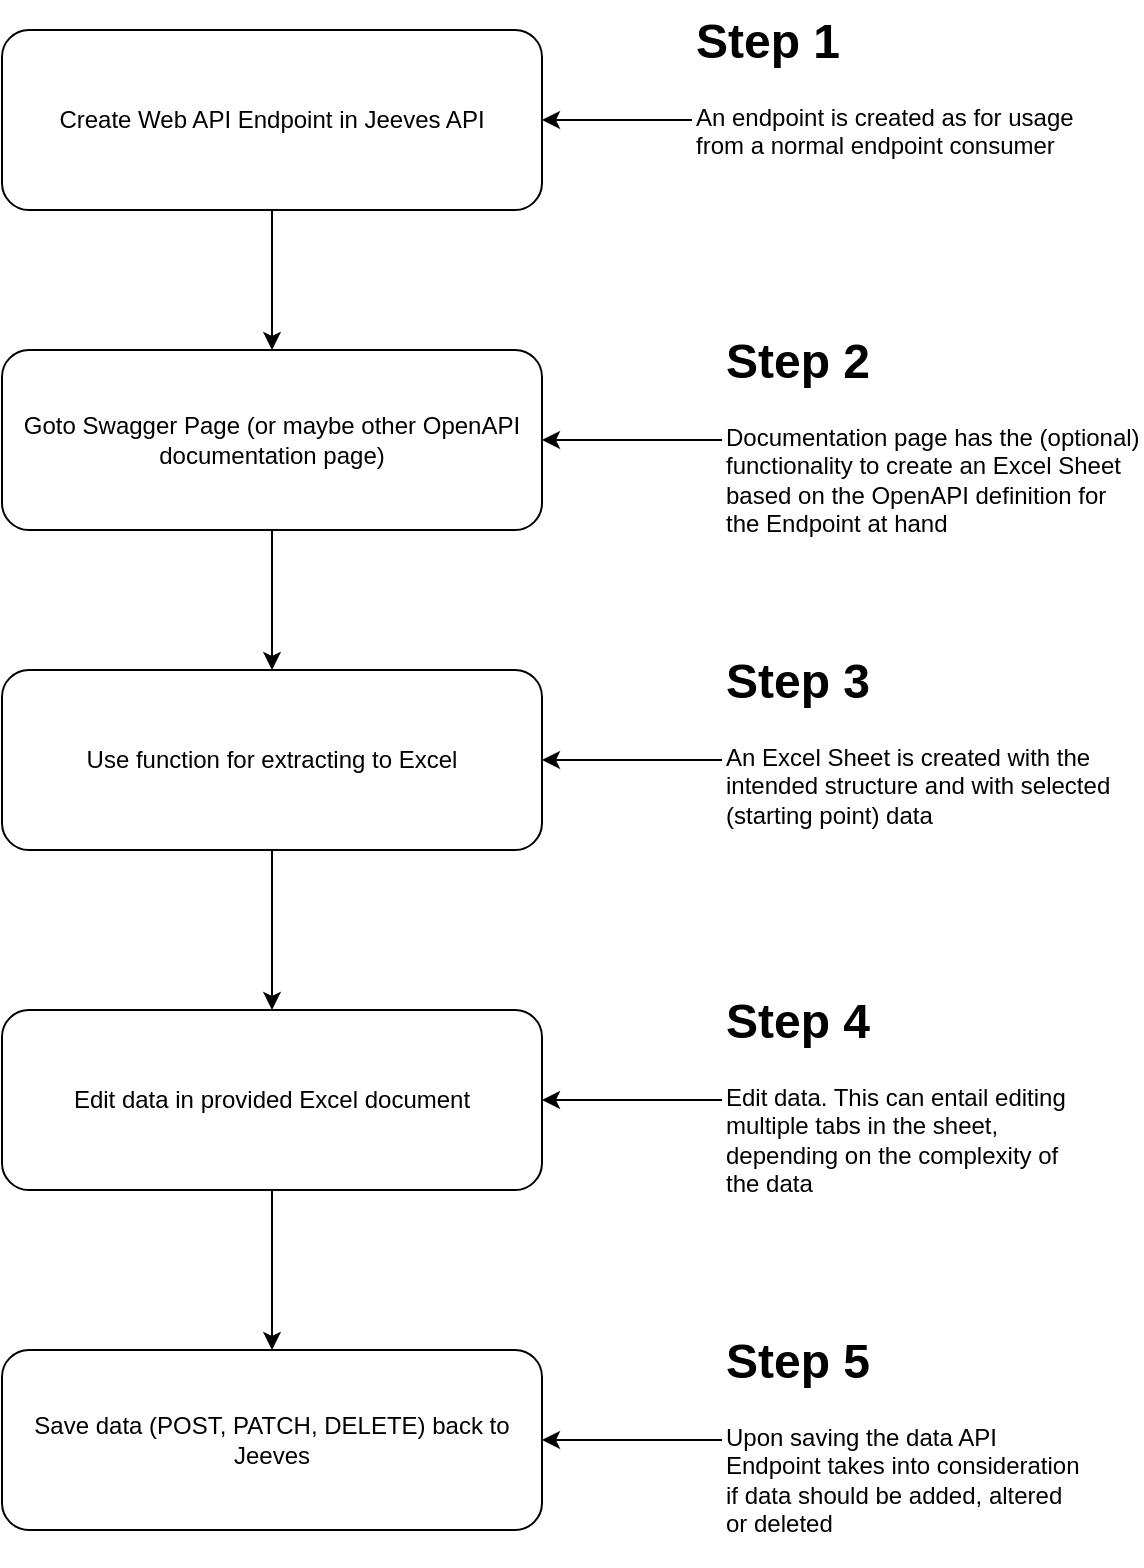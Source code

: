 <mxfile version="26.2.9">
  <diagram id="Ht1M8jgEwFfnCIfOTk4-" name="Page-1">
    <mxGraphModel dx="1681" dy="875" grid="1" gridSize="10" guides="1" tooltips="1" connect="1" arrows="1" fold="1" page="1" pageScale="1" pageWidth="827" pageHeight="1169" math="0" shadow="0">
      <root>
        <mxCell id="0" />
        <mxCell id="1" parent="0" />
        <mxCell id="yUcOXNMH1MHoCqtMo16a-3" value="" style="edgeStyle=orthogonalEdgeStyle;rounded=0;orthogonalLoop=1;jettySize=auto;html=1;" edge="1" parent="1" source="yUcOXNMH1MHoCqtMo16a-1" target="yUcOXNMH1MHoCqtMo16a-2">
          <mxGeometry relative="1" as="geometry" />
        </mxCell>
        <mxCell id="yUcOXNMH1MHoCqtMo16a-1" value="Create Web API Endpoint in Jeeves API" style="rounded=1;whiteSpace=wrap;html=1;" vertex="1" parent="1">
          <mxGeometry x="230" y="70" width="270" height="90" as="geometry" />
        </mxCell>
        <mxCell id="yUcOXNMH1MHoCqtMo16a-5" value="" style="edgeStyle=orthogonalEdgeStyle;rounded=0;orthogonalLoop=1;jettySize=auto;html=1;" edge="1" parent="1" source="yUcOXNMH1MHoCqtMo16a-2" target="yUcOXNMH1MHoCqtMo16a-4">
          <mxGeometry relative="1" as="geometry" />
        </mxCell>
        <mxCell id="yUcOXNMH1MHoCqtMo16a-2" value="Goto Swagger Page (or maybe other OpenAPI documentation page)" style="rounded=1;whiteSpace=wrap;html=1;" vertex="1" parent="1">
          <mxGeometry x="230" y="230" width="270" height="90" as="geometry" />
        </mxCell>
        <mxCell id="yUcOXNMH1MHoCqtMo16a-7" style="edgeStyle=orthogonalEdgeStyle;rounded=0;orthogonalLoop=1;jettySize=auto;html=1;" edge="1" parent="1" source="yUcOXNMH1MHoCqtMo16a-4" target="yUcOXNMH1MHoCqtMo16a-6">
          <mxGeometry relative="1" as="geometry" />
        </mxCell>
        <mxCell id="yUcOXNMH1MHoCqtMo16a-4" value="Use function for extracting to Excel" style="rounded=1;whiteSpace=wrap;html=1;" vertex="1" parent="1">
          <mxGeometry x="230" y="390" width="270" height="90" as="geometry" />
        </mxCell>
        <mxCell id="yUcOXNMH1MHoCqtMo16a-9" style="edgeStyle=orthogonalEdgeStyle;rounded=0;orthogonalLoop=1;jettySize=auto;html=1;" edge="1" parent="1" source="yUcOXNMH1MHoCqtMo16a-6" target="yUcOXNMH1MHoCqtMo16a-8">
          <mxGeometry relative="1" as="geometry" />
        </mxCell>
        <mxCell id="yUcOXNMH1MHoCqtMo16a-6" value="Edit data in provided Excel document" style="rounded=1;whiteSpace=wrap;html=1;" vertex="1" parent="1">
          <mxGeometry x="230" y="560" width="270" height="90" as="geometry" />
        </mxCell>
        <mxCell id="yUcOXNMH1MHoCqtMo16a-8" value="Save data (POST, PATCH, DELETE) back to Jeeves" style="rounded=1;whiteSpace=wrap;html=1;" vertex="1" parent="1">
          <mxGeometry x="230" y="730" width="270" height="90" as="geometry" />
        </mxCell>
        <mxCell id="yUcOXNMH1MHoCqtMo16a-11" style="edgeStyle=orthogonalEdgeStyle;rounded=0;orthogonalLoop=1;jettySize=auto;html=1;" edge="1" parent="1" source="yUcOXNMH1MHoCqtMo16a-10" target="yUcOXNMH1MHoCqtMo16a-1">
          <mxGeometry relative="1" as="geometry" />
        </mxCell>
        <mxCell id="yUcOXNMH1MHoCqtMo16a-10" value="&lt;h1 style=&quot;margin-top: 0px;&quot;&gt;Step 1&lt;/h1&gt;&lt;p&gt;An endpoint is created as for usage from a normal endpoint consumer&lt;/p&gt;" style="text;html=1;whiteSpace=wrap;overflow=hidden;rounded=0;" vertex="1" parent="1">
          <mxGeometry x="575" y="55" width="210" height="120" as="geometry" />
        </mxCell>
        <mxCell id="yUcOXNMH1MHoCqtMo16a-13" style="edgeStyle=orthogonalEdgeStyle;rounded=0;orthogonalLoop=1;jettySize=auto;html=1;entryX=1;entryY=0.5;entryDx=0;entryDy=0;" edge="1" parent="1" source="yUcOXNMH1MHoCqtMo16a-12" target="yUcOXNMH1MHoCqtMo16a-2">
          <mxGeometry relative="1" as="geometry" />
        </mxCell>
        <mxCell id="yUcOXNMH1MHoCqtMo16a-12" value="&lt;h1 style=&quot;margin-top: 0px;&quot;&gt;Step 2&lt;/h1&gt;&lt;p&gt;Documentation page has the (optional) functionality to create an Excel Sheet based on the OpenAPI definition for the Endpoint at hand&lt;/p&gt;" style="text;html=1;whiteSpace=wrap;overflow=hidden;rounded=0;" vertex="1" parent="1">
          <mxGeometry x="590" y="215" width="210" height="120" as="geometry" />
        </mxCell>
        <mxCell id="yUcOXNMH1MHoCqtMo16a-15" style="edgeStyle=orthogonalEdgeStyle;rounded=0;orthogonalLoop=1;jettySize=auto;html=1;" edge="1" parent="1" source="yUcOXNMH1MHoCqtMo16a-14" target="yUcOXNMH1MHoCqtMo16a-4">
          <mxGeometry relative="1" as="geometry" />
        </mxCell>
        <mxCell id="yUcOXNMH1MHoCqtMo16a-14" value="&lt;h1 style=&quot;margin-top: 0px;&quot;&gt;Step 3&lt;/h1&gt;&lt;p&gt;An Excel Sheet is created with the intended structure and with selected (starting point) data&lt;/p&gt;" style="text;html=1;whiteSpace=wrap;overflow=hidden;rounded=0;" vertex="1" parent="1">
          <mxGeometry x="590" y="375" width="210" height="120" as="geometry" />
        </mxCell>
        <mxCell id="yUcOXNMH1MHoCqtMo16a-18" style="edgeStyle=orthogonalEdgeStyle;rounded=0;orthogonalLoop=1;jettySize=auto;html=1;" edge="1" parent="1" source="yUcOXNMH1MHoCqtMo16a-17" target="yUcOXNMH1MHoCqtMo16a-6">
          <mxGeometry relative="1" as="geometry" />
        </mxCell>
        <mxCell id="yUcOXNMH1MHoCqtMo16a-17" value="&lt;h1 style=&quot;margin-top: 0px;&quot;&gt;Step 4&lt;/h1&gt;&lt;p&gt;Edit data. This can entail editing multiple tabs in the sheet, depending on the complexity of the data&lt;/p&gt;" style="text;html=1;whiteSpace=wrap;overflow=hidden;rounded=0;" vertex="1" parent="1">
          <mxGeometry x="590" y="545" width="180" height="120" as="geometry" />
        </mxCell>
        <mxCell id="yUcOXNMH1MHoCqtMo16a-20" style="edgeStyle=orthogonalEdgeStyle;rounded=0;orthogonalLoop=1;jettySize=auto;html=1;" edge="1" parent="1" source="yUcOXNMH1MHoCqtMo16a-19" target="yUcOXNMH1MHoCqtMo16a-8">
          <mxGeometry relative="1" as="geometry" />
        </mxCell>
        <mxCell id="yUcOXNMH1MHoCqtMo16a-19" value="&lt;h1 style=&quot;margin-top: 0px;&quot;&gt;Step 5&lt;/h1&gt;&lt;p&gt;Upon saving the data API Endpoint takes into consideration if data should be added, altered or deleted&lt;/p&gt;" style="text;html=1;whiteSpace=wrap;overflow=hidden;rounded=0;" vertex="1" parent="1">
          <mxGeometry x="590" y="715" width="180" height="120" as="geometry" />
        </mxCell>
      </root>
    </mxGraphModel>
  </diagram>
</mxfile>
